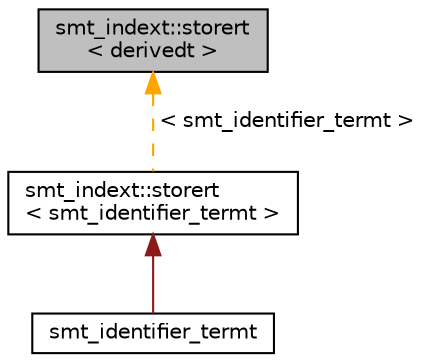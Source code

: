 digraph "smt_indext::storert&lt; derivedt &gt;"
{
 // LATEX_PDF_SIZE
  bgcolor="transparent";
  edge [fontname="Helvetica",fontsize="10",labelfontname="Helvetica",labelfontsize="10"];
  node [fontname="Helvetica",fontsize="10",shape=record];
  Node1 [label="smt_indext::storert\l\< derivedt \>",height=0.2,width=0.4,color="black", fillcolor="grey75", style="filled", fontcolor="black",tooltip="Class for adding the ability to up and down cast smt_indext to and from irept."];
  Node1 -> Node2 [dir="back",color="orange",fontsize="10",style="dashed",label=" \< smt_identifier_termt \>" ,fontname="Helvetica"];
  Node2 [label="smt_indext::storert\l\< smt_identifier_termt \>",height=0.2,width=0.4,color="black",URL="$classsmt__indext_1_1storert.html",tooltip=" "];
  Node2 -> Node3 [dir="back",color="firebrick4",fontsize="10",style="solid",fontname="Helvetica"];
  Node3 [label="smt_identifier_termt",height=0.2,width=0.4,color="black",URL="$classsmt__identifier__termt.html",tooltip="Stores identifiers in unescaped and unquoted form."];
}
